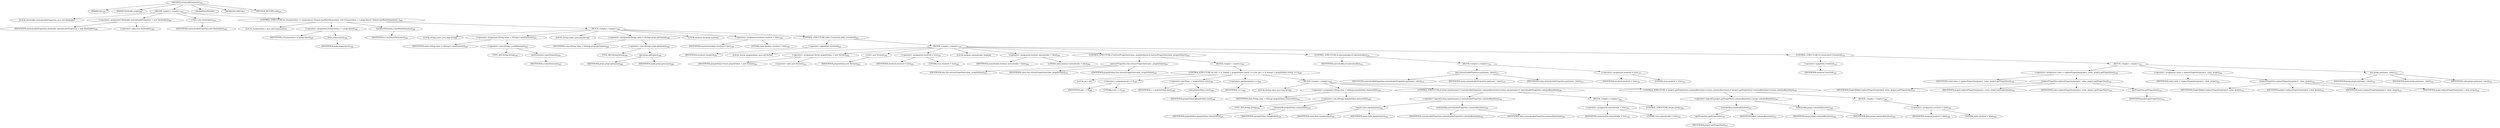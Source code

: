 digraph "resolveAllProperties" {  
"764" [label = <(METHOD,resolveAllProperties)<SUB>284</SUB>> ]
"69" [label = <(PARAM,this)<SUB>284</SUB>> ]
"765" [label = <(PARAM,Hashtable props)<SUB>284</SUB>> ]
"766" [label = <(BLOCK,&lt;empty&gt;,&lt;empty&gt;)<SUB>284</SUB>> ]
"65" [label = <(LOCAL,Hashtable unresolvableProperties: java.util.Hashtable)> ]
"767" [label = <(&lt;operator&gt;.assignment,Hashtable unresolvableProperties = new Hashtable())<SUB>285</SUB>> ]
"768" [label = <(IDENTIFIER,unresolvableProperties,Hashtable unresolvableProperties = new Hashtable())<SUB>285</SUB>> ]
"769" [label = <(&lt;operator&gt;.alloc,new Hashtable())<SUB>285</SUB>> ]
"770" [label = <(&lt;init&gt;,new Hashtable())<SUB>285</SUB>> ]
"64" [label = <(IDENTIFIER,unresolvableProperties,new Hashtable())<SUB>285</SUB>> ]
"771" [label = <(CONTROL_STRUCTURE,for (Enumeration e = props.keys(); Some(e.hasMoreElements()); ),for (Enumeration e = props.keys(); Some(e.hasMoreElements()); ))<SUB>286</SUB>> ]
"772" [label = <(LOCAL,Enumeration e: java.util.Enumeration)> ]
"773" [label = <(&lt;operator&gt;.assignment,Enumeration e = props.keys())<SUB>286</SUB>> ]
"774" [label = <(IDENTIFIER,e,Enumeration e = props.keys())<SUB>286</SUB>> ]
"775" [label = <(keys,props.keys())<SUB>286</SUB>> ]
"776" [label = <(IDENTIFIER,props,props.keys())<SUB>286</SUB>> ]
"777" [label = <(hasMoreElements,e.hasMoreElements())<SUB>286</SUB>> ]
"778" [label = <(IDENTIFIER,e,e.hasMoreElements())<SUB>286</SUB>> ]
"779" [label = <(BLOCK,&lt;empty&gt;,&lt;empty&gt;)<SUB>286</SUB>> ]
"780" [label = <(LOCAL,String name: java.lang.String)> ]
"781" [label = <(&lt;operator&gt;.assignment,String name = (String) e.nextElement())<SUB>287</SUB>> ]
"782" [label = <(IDENTIFIER,name,String name = (String) e.nextElement())<SUB>287</SUB>> ]
"783" [label = <(&lt;operator&gt;.cast,(String) e.nextElement())<SUB>287</SUB>> ]
"784" [label = <(TYPE_REF,String,String)<SUB>287</SUB>> ]
"785" [label = <(nextElement,e.nextElement())<SUB>287</SUB>> ]
"786" [label = <(IDENTIFIER,e,e.nextElement())<SUB>287</SUB>> ]
"787" [label = <(LOCAL,String value: java.lang.String)> ]
"788" [label = <(&lt;operator&gt;.assignment,String value = (String) props.get(name))<SUB>288</SUB>> ]
"789" [label = <(IDENTIFIER,value,String value = (String) props.get(name))<SUB>288</SUB>> ]
"790" [label = <(&lt;operator&gt;.cast,(String) props.get(name))<SUB>288</SUB>> ]
"791" [label = <(TYPE_REF,String,String)<SUB>288</SUB>> ]
"792" [label = <(get,props.get(name))<SUB>288</SUB>> ]
"793" [label = <(IDENTIFIER,props,props.get(name))<SUB>288</SUB>> ]
"794" [label = <(IDENTIFIER,name,props.get(name))<SUB>288</SUB>> ]
"795" [label = <(LOCAL,boolean resolved: boolean)> ]
"796" [label = <(&lt;operator&gt;.assignment,boolean resolved = false)<SUB>290</SUB>> ]
"797" [label = <(IDENTIFIER,resolved,boolean resolved = false)<SUB>290</SUB>> ]
"798" [label = <(LITERAL,false,boolean resolved = false)<SUB>290</SUB>> ]
"799" [label = <(CONTROL_STRUCTURE,while (!resolved),while (!resolved))<SUB>291</SUB>> ]
"800" [label = <(&lt;operator&gt;.logicalNot,!resolved)<SUB>291</SUB>> ]
"801" [label = <(IDENTIFIER,resolved,!resolved)<SUB>291</SUB>> ]
"802" [label = <(BLOCK,&lt;empty&gt;,&lt;empty&gt;)<SUB>291</SUB>> ]
"67" [label = <(LOCAL,Vector propsInValue: java.util.Vector)> ]
"803" [label = <(&lt;operator&gt;.assignment,Vector propsInValue = new Vector())<SUB>292</SUB>> ]
"804" [label = <(IDENTIFIER,propsInValue,Vector propsInValue = new Vector())<SUB>292</SUB>> ]
"805" [label = <(&lt;operator&gt;.alloc,new Vector())<SUB>292</SUB>> ]
"806" [label = <(&lt;init&gt;,new Vector())<SUB>292</SUB>> ]
"66" [label = <(IDENTIFIER,propsInValue,new Vector())<SUB>292</SUB>> ]
"807" [label = <(&lt;operator&gt;.assignment,resolved = true)<SUB>295</SUB>> ]
"808" [label = <(IDENTIFIER,resolved,resolved = true)<SUB>295</SUB>> ]
"809" [label = <(LITERAL,true,resolved = true)<SUB>295</SUB>> ]
"810" [label = <(LOCAL,boolean unresolvable: boolean)> ]
"811" [label = <(&lt;operator&gt;.assignment,boolean unresolvable = false)<SUB>296</SUB>> ]
"812" [label = <(IDENTIFIER,unresolvable,boolean unresolvable = false)<SUB>296</SUB>> ]
"813" [label = <(LITERAL,false,boolean unresolvable = false)<SUB>296</SUB>> ]
"814" [label = <(CONTROL_STRUCTURE,if (extractProperties(value, propsInValue)),if (extractProperties(value, propsInValue)))<SUB>297</SUB>> ]
"815" [label = <(extractProperties,this.extractProperties(value, propsInValue))<SUB>297</SUB>> ]
"68" [label = <(IDENTIFIER,this,this.extractProperties(value, propsInValue))<SUB>297</SUB>> ]
"816" [label = <(IDENTIFIER,value,this.extractProperties(value, propsInValue))<SUB>297</SUB>> ]
"817" [label = <(IDENTIFIER,propsInValue,this.extractProperties(value, propsInValue))<SUB>297</SUB>> ]
"818" [label = <(BLOCK,&lt;empty&gt;,&lt;empty&gt;)<SUB>297</SUB>> ]
"819" [label = <(CONTROL_STRUCTURE,for (int i = 0; Some(i &lt; propsInValue.size()); i++),for (int i = 0; Some(i &lt; propsInValue.size()); i++))<SUB>298</SUB>> ]
"820" [label = <(LOCAL,int i: int)> ]
"821" [label = <(&lt;operator&gt;.assignment,int i = 0)<SUB>298</SUB>> ]
"822" [label = <(IDENTIFIER,i,int i = 0)<SUB>298</SUB>> ]
"823" [label = <(LITERAL,0,int i = 0)<SUB>298</SUB>> ]
"824" [label = <(&lt;operator&gt;.lessThan,i &lt; propsInValue.size())<SUB>298</SUB>> ]
"825" [label = <(IDENTIFIER,i,i &lt; propsInValue.size())<SUB>298</SUB>> ]
"826" [label = <(size,propsInValue.size())<SUB>298</SUB>> ]
"827" [label = <(IDENTIFIER,propsInValue,propsInValue.size())<SUB>298</SUB>> ]
"828" [label = <(&lt;operator&gt;.postIncrement,i++)<SUB>298</SUB>> ]
"829" [label = <(IDENTIFIER,i,i++)<SUB>298</SUB>> ]
"830" [label = <(BLOCK,&lt;empty&gt;,&lt;empty&gt;)<SUB>298</SUB>> ]
"831" [label = <(LOCAL,String elem: java.lang.String)> ]
"832" [label = <(&lt;operator&gt;.assignment,String elem = (String) propsInValue.elementAt(i))<SUB>299</SUB>> ]
"833" [label = <(IDENTIFIER,elem,String elem = (String) propsInValue.elementAt(i))<SUB>299</SUB>> ]
"834" [label = <(&lt;operator&gt;.cast,(String) propsInValue.elementAt(i))<SUB>299</SUB>> ]
"835" [label = <(TYPE_REF,String,String)<SUB>299</SUB>> ]
"836" [label = <(elementAt,propsInValue.elementAt(i))<SUB>299</SUB>> ]
"837" [label = <(IDENTIFIER,propsInValue,propsInValue.elementAt(i))<SUB>299</SUB>> ]
"838" [label = <(IDENTIFIER,i,propsInValue.elementAt(i))<SUB>299</SUB>> ]
"839" [label = <(CONTROL_STRUCTURE,if (elem.equals(name) || unresolvableProperties.containsKey(elem)),if (elem.equals(name) || unresolvableProperties.containsKey(elem)))<SUB>300</SUB>> ]
"840" [label = <(&lt;operator&gt;.logicalOr,elem.equals(name) || unresolvableProperties.containsKey(elem))<SUB>300</SUB>> ]
"841" [label = <(equals,elem.equals(name))<SUB>300</SUB>> ]
"842" [label = <(IDENTIFIER,elem,elem.equals(name))<SUB>300</SUB>> ]
"843" [label = <(IDENTIFIER,name,elem.equals(name))<SUB>300</SUB>> ]
"844" [label = <(containsKey,unresolvableProperties.containsKey(elem))<SUB>300</SUB>> ]
"845" [label = <(IDENTIFIER,unresolvableProperties,unresolvableProperties.containsKey(elem))<SUB>300</SUB>> ]
"846" [label = <(IDENTIFIER,elem,unresolvableProperties.containsKey(elem))<SUB>300</SUB>> ]
"847" [label = <(BLOCK,&lt;empty&gt;,&lt;empty&gt;)<SUB>300</SUB>> ]
"848" [label = <(&lt;operator&gt;.assignment,unresolvable = true)<SUB>303</SUB>> ]
"849" [label = <(IDENTIFIER,unresolvable,unresolvable = true)<SUB>303</SUB>> ]
"850" [label = <(LITERAL,true,unresolvable = true)<SUB>303</SUB>> ]
"851" [label = <(CONTROL_STRUCTURE,break;,break;)<SUB>304</SUB>> ]
"852" [label = <(CONTROL_STRUCTURE,if (project.getProperties().containsKey(elem) || props.containsKey(elem)),if (project.getProperties().containsKey(elem) || props.containsKey(elem)))<SUB>307</SUB>> ]
"853" [label = <(&lt;operator&gt;.logicalOr,project.getProperties().containsKey(elem) || props.containsKey(elem))<SUB>307</SUB>> ]
"854" [label = <(containsKey,containsKey(elem))<SUB>307</SUB>> ]
"855" [label = <(getProperties,getProperties())<SUB>307</SUB>> ]
"856" [label = <(IDENTIFIER,project,getProperties())<SUB>307</SUB>> ]
"857" [label = <(IDENTIFIER,elem,containsKey(elem))<SUB>307</SUB>> ]
"858" [label = <(containsKey,props.containsKey(elem))<SUB>308</SUB>> ]
"859" [label = <(IDENTIFIER,props,props.containsKey(elem))<SUB>308</SUB>> ]
"860" [label = <(IDENTIFIER,elem,props.containsKey(elem))<SUB>308</SUB>> ]
"861" [label = <(BLOCK,&lt;empty&gt;,&lt;empty&gt;)<SUB>308</SUB>> ]
"862" [label = <(&lt;operator&gt;.assignment,resolved = false)<SUB>309</SUB>> ]
"863" [label = <(IDENTIFIER,resolved,resolved = false)<SUB>309</SUB>> ]
"864" [label = <(LITERAL,false,resolved = false)<SUB>309</SUB>> ]
"865" [label = <(CONTROL_STRUCTURE,if (unresolvable),if (unresolvable))<SUB>314</SUB>> ]
"866" [label = <(IDENTIFIER,unresolvable,if (unresolvable))<SUB>314</SUB>> ]
"867" [label = <(BLOCK,&lt;empty&gt;,&lt;empty&gt;)<SUB>314</SUB>> ]
"868" [label = <(put,unresolvableProperties.put(name, value))<SUB>315</SUB>> ]
"869" [label = <(IDENTIFIER,unresolvableProperties,unresolvableProperties.put(name, value))<SUB>315</SUB>> ]
"870" [label = <(IDENTIFIER,name,unresolvableProperties.put(name, value))<SUB>315</SUB>> ]
"871" [label = <(IDENTIFIER,value,unresolvableProperties.put(name, value))<SUB>315</SUB>> ]
"872" [label = <(&lt;operator&gt;.assignment,resolved = true)<SUB>316</SUB>> ]
"873" [label = <(IDENTIFIER,resolved,resolved = true)<SUB>316</SUB>> ]
"874" [label = <(LITERAL,true,resolved = true)<SUB>316</SUB>> ]
"875" [label = <(CONTROL_STRUCTURE,if (!resolved),if (!resolved))<SUB>319</SUB>> ]
"876" [label = <(&lt;operator&gt;.logicalNot,!resolved)<SUB>319</SUB>> ]
"877" [label = <(IDENTIFIER,resolved,!resolved)<SUB>319</SUB>> ]
"878" [label = <(BLOCK,&lt;empty&gt;,&lt;empty&gt;)<SUB>319</SUB>> ]
"879" [label = <(&lt;operator&gt;.assignment,value = replaceProperties(project, value, project.getProperties()))<SUB>320</SUB>> ]
"880" [label = <(IDENTIFIER,value,value = replaceProperties(project, value, project.getProperties()))<SUB>320</SUB>> ]
"881" [label = <(replaceProperties,replaceProperties(project, value, project.getProperties()))<SUB>320</SUB>> ]
"882" [label = <(IDENTIFIER,ProjectHelper,replaceProperties(project, value, project.getProperties()))<SUB>320</SUB>> ]
"883" [label = <(IDENTIFIER,project,replaceProperties(project, value, project.getProperties()))<SUB>320</SUB>> ]
"884" [label = <(IDENTIFIER,value,replaceProperties(project, value, project.getProperties()))<SUB>320</SUB>> ]
"885" [label = <(getProperties,getProperties())<SUB>321</SUB>> ]
"886" [label = <(IDENTIFIER,project,getProperties())<SUB>321</SUB>> ]
"887" [label = <(&lt;operator&gt;.assignment,value = replaceProperties(project, value, props))<SUB>322</SUB>> ]
"888" [label = <(IDENTIFIER,value,value = replaceProperties(project, value, props))<SUB>322</SUB>> ]
"889" [label = <(replaceProperties,replaceProperties(project, value, props))<SUB>322</SUB>> ]
"890" [label = <(IDENTIFIER,ProjectHelper,replaceProperties(project, value, props))<SUB>322</SUB>> ]
"891" [label = <(IDENTIFIER,project,replaceProperties(project, value, props))<SUB>322</SUB>> ]
"892" [label = <(IDENTIFIER,value,replaceProperties(project, value, props))<SUB>322</SUB>> ]
"893" [label = <(IDENTIFIER,props,replaceProperties(project, value, props))<SUB>322</SUB>> ]
"894" [label = <(put,props.put(name, value))<SUB>323</SUB>> ]
"895" [label = <(IDENTIFIER,props,props.put(name, value))<SUB>323</SUB>> ]
"896" [label = <(IDENTIFIER,name,props.put(name, value))<SUB>323</SUB>> ]
"897" [label = <(IDENTIFIER,value,props.put(name, value))<SUB>323</SUB>> ]
"898" [label = <(MODIFIER,PRIVATE)> ]
"899" [label = <(MODIFIER,VIRTUAL)> ]
"900" [label = <(METHOD_RETURN,void)<SUB>284</SUB>> ]
  "764" -> "69" 
  "764" -> "765" 
  "764" -> "766" 
  "764" -> "898" 
  "764" -> "899" 
  "764" -> "900" 
  "766" -> "65" 
  "766" -> "767" 
  "766" -> "770" 
  "766" -> "771" 
  "767" -> "768" 
  "767" -> "769" 
  "770" -> "64" 
  "771" -> "772" 
  "771" -> "773" 
  "771" -> "777" 
  "771" -> "779" 
  "773" -> "774" 
  "773" -> "775" 
  "775" -> "776" 
  "777" -> "778" 
  "779" -> "780" 
  "779" -> "781" 
  "779" -> "787" 
  "779" -> "788" 
  "779" -> "795" 
  "779" -> "796" 
  "779" -> "799" 
  "781" -> "782" 
  "781" -> "783" 
  "783" -> "784" 
  "783" -> "785" 
  "785" -> "786" 
  "788" -> "789" 
  "788" -> "790" 
  "790" -> "791" 
  "790" -> "792" 
  "792" -> "793" 
  "792" -> "794" 
  "796" -> "797" 
  "796" -> "798" 
  "799" -> "800" 
  "799" -> "802" 
  "800" -> "801" 
  "802" -> "67" 
  "802" -> "803" 
  "802" -> "806" 
  "802" -> "807" 
  "802" -> "810" 
  "802" -> "811" 
  "802" -> "814" 
  "802" -> "865" 
  "802" -> "875" 
  "803" -> "804" 
  "803" -> "805" 
  "806" -> "66" 
  "807" -> "808" 
  "807" -> "809" 
  "811" -> "812" 
  "811" -> "813" 
  "814" -> "815" 
  "814" -> "818" 
  "815" -> "68" 
  "815" -> "816" 
  "815" -> "817" 
  "818" -> "819" 
  "819" -> "820" 
  "819" -> "821" 
  "819" -> "824" 
  "819" -> "828" 
  "819" -> "830" 
  "821" -> "822" 
  "821" -> "823" 
  "824" -> "825" 
  "824" -> "826" 
  "826" -> "827" 
  "828" -> "829" 
  "830" -> "831" 
  "830" -> "832" 
  "830" -> "839" 
  "830" -> "852" 
  "832" -> "833" 
  "832" -> "834" 
  "834" -> "835" 
  "834" -> "836" 
  "836" -> "837" 
  "836" -> "838" 
  "839" -> "840" 
  "839" -> "847" 
  "840" -> "841" 
  "840" -> "844" 
  "841" -> "842" 
  "841" -> "843" 
  "844" -> "845" 
  "844" -> "846" 
  "847" -> "848" 
  "847" -> "851" 
  "848" -> "849" 
  "848" -> "850" 
  "852" -> "853" 
  "852" -> "861" 
  "853" -> "854" 
  "853" -> "858" 
  "854" -> "855" 
  "854" -> "857" 
  "855" -> "856" 
  "858" -> "859" 
  "858" -> "860" 
  "861" -> "862" 
  "862" -> "863" 
  "862" -> "864" 
  "865" -> "866" 
  "865" -> "867" 
  "867" -> "868" 
  "867" -> "872" 
  "868" -> "869" 
  "868" -> "870" 
  "868" -> "871" 
  "872" -> "873" 
  "872" -> "874" 
  "875" -> "876" 
  "875" -> "878" 
  "876" -> "877" 
  "878" -> "879" 
  "878" -> "887" 
  "878" -> "894" 
  "879" -> "880" 
  "879" -> "881" 
  "881" -> "882" 
  "881" -> "883" 
  "881" -> "884" 
  "881" -> "885" 
  "885" -> "886" 
  "887" -> "888" 
  "887" -> "889" 
  "889" -> "890" 
  "889" -> "891" 
  "889" -> "892" 
  "889" -> "893" 
  "894" -> "895" 
  "894" -> "896" 
  "894" -> "897" 
}
